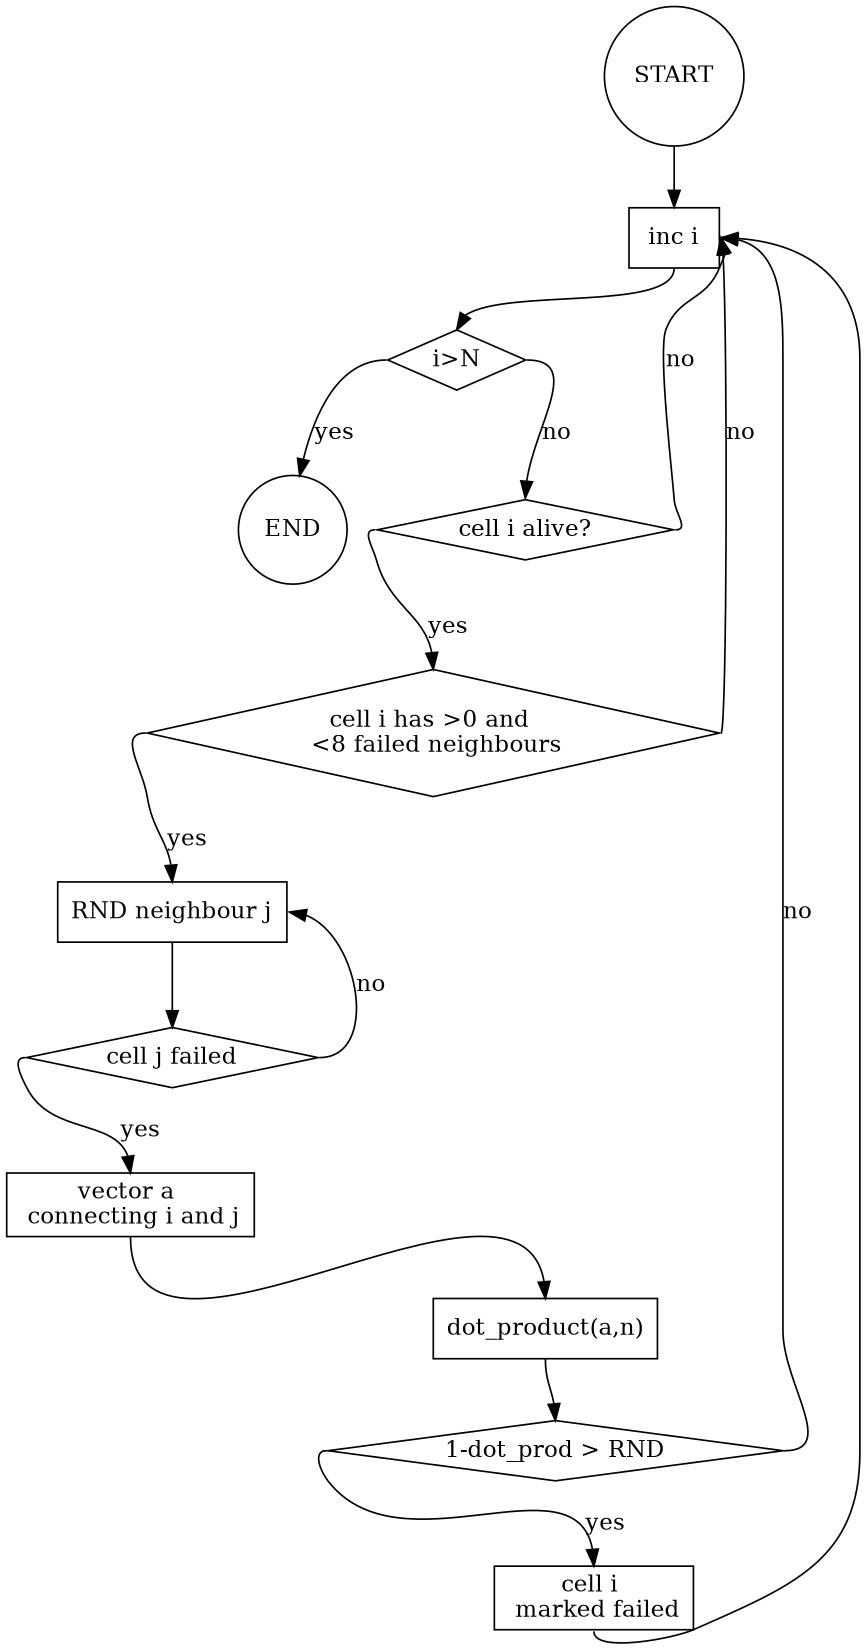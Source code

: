 digraph G {

size="11,11"

start [shape=circle, label="START"]
inci [shape=box, label="inc i"]
igtn [shape=diamond, label="i>N"]
cellialive [shape=diamond, label="cell i alive?"]
cellineigh [shape=diamond, label="cell i has >0 and \n <8 failed neighbours"] 
rndneij [shape=box, label="RND neighbour j"]
cjfail [shape=diamond, label="cell j failed"]
veca [shape=box, label="vector a \n connecting i and j"]
dotprod [shape=box, label="dot_product(a,n)"]
oneminus [shape=diamond, label="1-dot_prod > RND"]
cellif [shape=box, label="cell i \n marked failed"]
end [shape=circle, label="END"]

start -> inci
inci:s -> igtn:n
edge [label="yes"]
igtn:w -> end
edge [label="no"]
igtn:e -> cellialive:n
cellialive:e -> inci:e
edge [label="yes"]
cellialive:w -> cellineigh:n
edge [label="no"]
cellineigh:e -> inci:e
edge [label="yes"]
cellineigh:w -> rndneij:n
edge [label=""]
rndneij:s -> cjfail:n
edge [label="no"]
cjfail:e -> rndneij:e
edge [label="yes"]
cjfail:w -> veca:n
edge [label=""]
veca:s -> dotprod:n
dotprod:s -> oneminus:n
edge [label="no"]
oneminus:e -> inci:e
edge [label="yes"]
oneminus:w -> cellif:n
edge [label=""]
cellif:s -> inci:e

}
